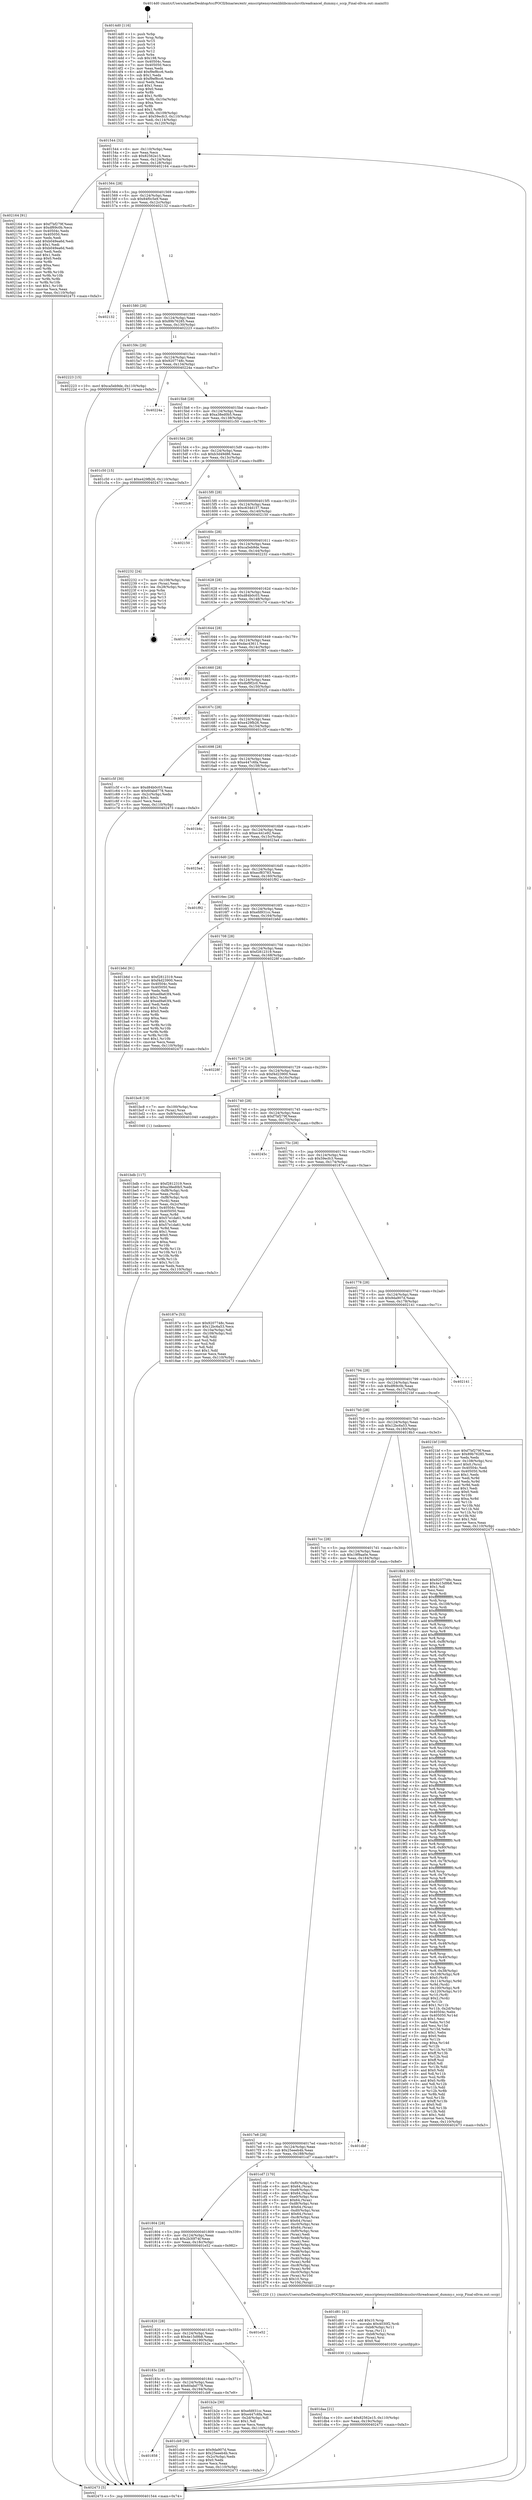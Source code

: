 digraph "0x4014d0" {
  label = "0x4014d0 (/mnt/c/Users/mathe/Desktop/tcc/POCII/binaries/extr_emscriptensystemliblibcmuslsrcthreadcancel_dummy.c_sccp_Final-ollvm.out::main(0))"
  labelloc = "t"
  node[shape=record]

  Entry [label="",width=0.3,height=0.3,shape=circle,fillcolor=black,style=filled]
  "0x401544" [label="{
     0x401544 [32]\l
     | [instrs]\l
     &nbsp;&nbsp;0x401544 \<+6\>: mov -0x110(%rbp),%eax\l
     &nbsp;&nbsp;0x40154a \<+2\>: mov %eax,%ecx\l
     &nbsp;&nbsp;0x40154c \<+6\>: sub $0x82562e15,%ecx\l
     &nbsp;&nbsp;0x401552 \<+6\>: mov %eax,-0x124(%rbp)\l
     &nbsp;&nbsp;0x401558 \<+6\>: mov %ecx,-0x128(%rbp)\l
     &nbsp;&nbsp;0x40155e \<+6\>: je 0000000000402164 \<main+0xc94\>\l
  }"]
  "0x402164" [label="{
     0x402164 [91]\l
     | [instrs]\l
     &nbsp;&nbsp;0x402164 \<+5\>: mov $0xf7bf279f,%eax\l
     &nbsp;&nbsp;0x402169 \<+5\>: mov $0xdf69c0b,%ecx\l
     &nbsp;&nbsp;0x40216e \<+7\>: mov 0x40504c,%edx\l
     &nbsp;&nbsp;0x402175 \<+7\>: mov 0x405050,%esi\l
     &nbsp;&nbsp;0x40217c \<+2\>: mov %edx,%edi\l
     &nbsp;&nbsp;0x40217e \<+6\>: add $0xb049ea6d,%edi\l
     &nbsp;&nbsp;0x402184 \<+3\>: sub $0x1,%edi\l
     &nbsp;&nbsp;0x402187 \<+6\>: sub $0xb049ea6d,%edi\l
     &nbsp;&nbsp;0x40218d \<+3\>: imul %edi,%edx\l
     &nbsp;&nbsp;0x402190 \<+3\>: and $0x1,%edx\l
     &nbsp;&nbsp;0x402193 \<+3\>: cmp $0x0,%edx\l
     &nbsp;&nbsp;0x402196 \<+4\>: sete %r8b\l
     &nbsp;&nbsp;0x40219a \<+3\>: cmp $0xa,%esi\l
     &nbsp;&nbsp;0x40219d \<+4\>: setl %r9b\l
     &nbsp;&nbsp;0x4021a1 \<+3\>: mov %r8b,%r10b\l
     &nbsp;&nbsp;0x4021a4 \<+3\>: and %r9b,%r10b\l
     &nbsp;&nbsp;0x4021a7 \<+3\>: xor %r9b,%r8b\l
     &nbsp;&nbsp;0x4021aa \<+3\>: or %r8b,%r10b\l
     &nbsp;&nbsp;0x4021ad \<+4\>: test $0x1,%r10b\l
     &nbsp;&nbsp;0x4021b1 \<+3\>: cmovne %ecx,%eax\l
     &nbsp;&nbsp;0x4021b4 \<+6\>: mov %eax,-0x110(%rbp)\l
     &nbsp;&nbsp;0x4021ba \<+5\>: jmp 0000000000402473 \<main+0xfa3\>\l
  }"]
  "0x401564" [label="{
     0x401564 [28]\l
     | [instrs]\l
     &nbsp;&nbsp;0x401564 \<+5\>: jmp 0000000000401569 \<main+0x99\>\l
     &nbsp;&nbsp;0x401569 \<+6\>: mov -0x124(%rbp),%eax\l
     &nbsp;&nbsp;0x40156f \<+5\>: sub $0x84f0c5e9,%eax\l
     &nbsp;&nbsp;0x401574 \<+6\>: mov %eax,-0x12c(%rbp)\l
     &nbsp;&nbsp;0x40157a \<+6\>: je 0000000000402132 \<main+0xc62\>\l
  }"]
  Exit [label="",width=0.3,height=0.3,shape=circle,fillcolor=black,style=filled,peripheries=2]
  "0x402132" [label="{
     0x402132\l
  }", style=dashed]
  "0x401580" [label="{
     0x401580 [28]\l
     | [instrs]\l
     &nbsp;&nbsp;0x401580 \<+5\>: jmp 0000000000401585 \<main+0xb5\>\l
     &nbsp;&nbsp;0x401585 \<+6\>: mov -0x124(%rbp),%eax\l
     &nbsp;&nbsp;0x40158b \<+5\>: sub $0x89b76285,%eax\l
     &nbsp;&nbsp;0x401590 \<+6\>: mov %eax,-0x130(%rbp)\l
     &nbsp;&nbsp;0x401596 \<+6\>: je 0000000000402223 \<main+0xd53\>\l
  }"]
  "0x401daa" [label="{
     0x401daa [21]\l
     | [instrs]\l
     &nbsp;&nbsp;0x401daa \<+10\>: movl $0x82562e15,-0x110(%rbp)\l
     &nbsp;&nbsp;0x401db4 \<+6\>: mov %eax,-0x19c(%rbp)\l
     &nbsp;&nbsp;0x401dba \<+5\>: jmp 0000000000402473 \<main+0xfa3\>\l
  }"]
  "0x402223" [label="{
     0x402223 [15]\l
     | [instrs]\l
     &nbsp;&nbsp;0x402223 \<+10\>: movl $0xca5eb9de,-0x110(%rbp)\l
     &nbsp;&nbsp;0x40222d \<+5\>: jmp 0000000000402473 \<main+0xfa3\>\l
  }"]
  "0x40159c" [label="{
     0x40159c [28]\l
     | [instrs]\l
     &nbsp;&nbsp;0x40159c \<+5\>: jmp 00000000004015a1 \<main+0xd1\>\l
     &nbsp;&nbsp;0x4015a1 \<+6\>: mov -0x124(%rbp),%eax\l
     &nbsp;&nbsp;0x4015a7 \<+5\>: sub $0x9207748c,%eax\l
     &nbsp;&nbsp;0x4015ac \<+6\>: mov %eax,-0x134(%rbp)\l
     &nbsp;&nbsp;0x4015b2 \<+6\>: je 000000000040224a \<main+0xd7a\>\l
  }"]
  "0x401d81" [label="{
     0x401d81 [41]\l
     | [instrs]\l
     &nbsp;&nbsp;0x401d81 \<+4\>: add $0x10,%rsp\l
     &nbsp;&nbsp;0x401d85 \<+10\>: movabs $0x4030f2,%rdi\l
     &nbsp;&nbsp;0x401d8f \<+7\>: mov -0xb8(%rbp),%r11\l
     &nbsp;&nbsp;0x401d96 \<+3\>: mov %rax,(%r11)\l
     &nbsp;&nbsp;0x401d99 \<+7\>: mov -0xb8(%rbp),%rax\l
     &nbsp;&nbsp;0x401da0 \<+3\>: mov (%rax),%rsi\l
     &nbsp;&nbsp;0x401da3 \<+2\>: mov $0x0,%al\l
     &nbsp;&nbsp;0x401da5 \<+5\>: call 0000000000401030 \<printf@plt\>\l
     | [calls]\l
     &nbsp;&nbsp;0x401030 \{1\} (unknown)\l
  }"]
  "0x40224a" [label="{
     0x40224a\l
  }", style=dashed]
  "0x4015b8" [label="{
     0x4015b8 [28]\l
     | [instrs]\l
     &nbsp;&nbsp;0x4015b8 \<+5\>: jmp 00000000004015bd \<main+0xed\>\l
     &nbsp;&nbsp;0x4015bd \<+6\>: mov -0x124(%rbp),%eax\l
     &nbsp;&nbsp;0x4015c3 \<+5\>: sub $0xa38ed0b5,%eax\l
     &nbsp;&nbsp;0x4015c8 \<+6\>: mov %eax,-0x138(%rbp)\l
     &nbsp;&nbsp;0x4015ce \<+6\>: je 0000000000401c50 \<main+0x780\>\l
  }"]
  "0x401858" [label="{
     0x401858\l
  }", style=dashed]
  "0x401c50" [label="{
     0x401c50 [15]\l
     | [instrs]\l
     &nbsp;&nbsp;0x401c50 \<+10\>: movl $0xe429fb26,-0x110(%rbp)\l
     &nbsp;&nbsp;0x401c5a \<+5\>: jmp 0000000000402473 \<main+0xfa3\>\l
  }"]
  "0x4015d4" [label="{
     0x4015d4 [28]\l
     | [instrs]\l
     &nbsp;&nbsp;0x4015d4 \<+5\>: jmp 00000000004015d9 \<main+0x109\>\l
     &nbsp;&nbsp;0x4015d9 \<+6\>: mov -0x124(%rbp),%eax\l
     &nbsp;&nbsp;0x4015df \<+5\>: sub $0xb3d49d86,%eax\l
     &nbsp;&nbsp;0x4015e4 \<+6\>: mov %eax,-0x13c(%rbp)\l
     &nbsp;&nbsp;0x4015ea \<+6\>: je 00000000004022c8 \<main+0xdf8\>\l
  }"]
  "0x401cb9" [label="{
     0x401cb9 [30]\l
     | [instrs]\l
     &nbsp;&nbsp;0x401cb9 \<+5\>: mov $0x9da907d,%eax\l
     &nbsp;&nbsp;0x401cbe \<+5\>: mov $0x25eeeb4b,%ecx\l
     &nbsp;&nbsp;0x401cc3 \<+3\>: mov -0x2c(%rbp),%edx\l
     &nbsp;&nbsp;0x401cc6 \<+3\>: cmp $0x0,%edx\l
     &nbsp;&nbsp;0x401cc9 \<+3\>: cmove %ecx,%eax\l
     &nbsp;&nbsp;0x401ccc \<+6\>: mov %eax,-0x110(%rbp)\l
     &nbsp;&nbsp;0x401cd2 \<+5\>: jmp 0000000000402473 \<main+0xfa3\>\l
  }"]
  "0x4022c8" [label="{
     0x4022c8\l
  }", style=dashed]
  "0x4015f0" [label="{
     0x4015f0 [28]\l
     | [instrs]\l
     &nbsp;&nbsp;0x4015f0 \<+5\>: jmp 00000000004015f5 \<main+0x125\>\l
     &nbsp;&nbsp;0x4015f5 \<+6\>: mov -0x124(%rbp),%eax\l
     &nbsp;&nbsp;0x4015fb \<+5\>: sub $0xc634d157,%eax\l
     &nbsp;&nbsp;0x401600 \<+6\>: mov %eax,-0x140(%rbp)\l
     &nbsp;&nbsp;0x401606 \<+6\>: je 0000000000402150 \<main+0xc80\>\l
  }"]
  "0x401bdb" [label="{
     0x401bdb [117]\l
     | [instrs]\l
     &nbsp;&nbsp;0x401bdb \<+5\>: mov $0xf2812319,%ecx\l
     &nbsp;&nbsp;0x401be0 \<+5\>: mov $0xa38ed0b5,%edx\l
     &nbsp;&nbsp;0x401be5 \<+7\>: mov -0xf8(%rbp),%rdi\l
     &nbsp;&nbsp;0x401bec \<+2\>: mov %eax,(%rdi)\l
     &nbsp;&nbsp;0x401bee \<+7\>: mov -0xf8(%rbp),%rdi\l
     &nbsp;&nbsp;0x401bf5 \<+2\>: mov (%rdi),%eax\l
     &nbsp;&nbsp;0x401bf7 \<+3\>: mov %eax,-0x2c(%rbp)\l
     &nbsp;&nbsp;0x401bfa \<+7\>: mov 0x40504c,%eax\l
     &nbsp;&nbsp;0x401c01 \<+7\>: mov 0x405050,%esi\l
     &nbsp;&nbsp;0x401c08 \<+3\>: mov %eax,%r8d\l
     &nbsp;&nbsp;0x401c0b \<+7\>: add $0x57e1da61,%r8d\l
     &nbsp;&nbsp;0x401c12 \<+4\>: sub $0x1,%r8d\l
     &nbsp;&nbsp;0x401c16 \<+7\>: sub $0x57e1da61,%r8d\l
     &nbsp;&nbsp;0x401c1d \<+4\>: imul %r8d,%eax\l
     &nbsp;&nbsp;0x401c21 \<+3\>: and $0x1,%eax\l
     &nbsp;&nbsp;0x401c24 \<+3\>: cmp $0x0,%eax\l
     &nbsp;&nbsp;0x401c27 \<+4\>: sete %r9b\l
     &nbsp;&nbsp;0x401c2b \<+3\>: cmp $0xa,%esi\l
     &nbsp;&nbsp;0x401c2e \<+4\>: setl %r10b\l
     &nbsp;&nbsp;0x401c32 \<+3\>: mov %r9b,%r11b\l
     &nbsp;&nbsp;0x401c35 \<+3\>: and %r10b,%r11b\l
     &nbsp;&nbsp;0x401c38 \<+3\>: xor %r10b,%r9b\l
     &nbsp;&nbsp;0x401c3b \<+3\>: or %r9b,%r11b\l
     &nbsp;&nbsp;0x401c3e \<+4\>: test $0x1,%r11b\l
     &nbsp;&nbsp;0x401c42 \<+3\>: cmovne %edx,%ecx\l
     &nbsp;&nbsp;0x401c45 \<+6\>: mov %ecx,-0x110(%rbp)\l
     &nbsp;&nbsp;0x401c4b \<+5\>: jmp 0000000000402473 \<main+0xfa3\>\l
  }"]
  "0x402150" [label="{
     0x402150\l
  }", style=dashed]
  "0x40160c" [label="{
     0x40160c [28]\l
     | [instrs]\l
     &nbsp;&nbsp;0x40160c \<+5\>: jmp 0000000000401611 \<main+0x141\>\l
     &nbsp;&nbsp;0x401611 \<+6\>: mov -0x124(%rbp),%eax\l
     &nbsp;&nbsp;0x401617 \<+5\>: sub $0xca5eb9de,%eax\l
     &nbsp;&nbsp;0x40161c \<+6\>: mov %eax,-0x144(%rbp)\l
     &nbsp;&nbsp;0x401622 \<+6\>: je 0000000000402232 \<main+0xd62\>\l
  }"]
  "0x40183c" [label="{
     0x40183c [28]\l
     | [instrs]\l
     &nbsp;&nbsp;0x40183c \<+5\>: jmp 0000000000401841 \<main+0x371\>\l
     &nbsp;&nbsp;0x401841 \<+6\>: mov -0x124(%rbp),%eax\l
     &nbsp;&nbsp;0x401847 \<+5\>: sub $0x60abd778,%eax\l
     &nbsp;&nbsp;0x40184c \<+6\>: mov %eax,-0x194(%rbp)\l
     &nbsp;&nbsp;0x401852 \<+6\>: je 0000000000401cb9 \<main+0x7e9\>\l
  }"]
  "0x402232" [label="{
     0x402232 [24]\l
     | [instrs]\l
     &nbsp;&nbsp;0x402232 \<+7\>: mov -0x108(%rbp),%rax\l
     &nbsp;&nbsp;0x402239 \<+2\>: mov (%rax),%eax\l
     &nbsp;&nbsp;0x40223b \<+4\>: lea -0x28(%rbp),%rsp\l
     &nbsp;&nbsp;0x40223f \<+1\>: pop %rbx\l
     &nbsp;&nbsp;0x402240 \<+2\>: pop %r12\l
     &nbsp;&nbsp;0x402242 \<+2\>: pop %r13\l
     &nbsp;&nbsp;0x402244 \<+2\>: pop %r14\l
     &nbsp;&nbsp;0x402246 \<+2\>: pop %r15\l
     &nbsp;&nbsp;0x402248 \<+1\>: pop %rbp\l
     &nbsp;&nbsp;0x402249 \<+1\>: ret\l
  }"]
  "0x401628" [label="{
     0x401628 [28]\l
     | [instrs]\l
     &nbsp;&nbsp;0x401628 \<+5\>: jmp 000000000040162d \<main+0x15d\>\l
     &nbsp;&nbsp;0x40162d \<+6\>: mov -0x124(%rbp),%eax\l
     &nbsp;&nbsp;0x401633 \<+5\>: sub $0xd84b0c03,%eax\l
     &nbsp;&nbsp;0x401638 \<+6\>: mov %eax,-0x148(%rbp)\l
     &nbsp;&nbsp;0x40163e \<+6\>: je 0000000000401c7d \<main+0x7ad\>\l
  }"]
  "0x401b2e" [label="{
     0x401b2e [30]\l
     | [instrs]\l
     &nbsp;&nbsp;0x401b2e \<+5\>: mov $0xefd931cc,%eax\l
     &nbsp;&nbsp;0x401b33 \<+5\>: mov $0xe447c6fa,%ecx\l
     &nbsp;&nbsp;0x401b38 \<+3\>: mov -0x2d(%rbp),%dl\l
     &nbsp;&nbsp;0x401b3b \<+3\>: test $0x1,%dl\l
     &nbsp;&nbsp;0x401b3e \<+3\>: cmovne %ecx,%eax\l
     &nbsp;&nbsp;0x401b41 \<+6\>: mov %eax,-0x110(%rbp)\l
     &nbsp;&nbsp;0x401b47 \<+5\>: jmp 0000000000402473 \<main+0xfa3\>\l
  }"]
  "0x401c7d" [label="{
     0x401c7d\l
  }", style=dashed]
  "0x401644" [label="{
     0x401644 [28]\l
     | [instrs]\l
     &nbsp;&nbsp;0x401644 \<+5\>: jmp 0000000000401649 \<main+0x179\>\l
     &nbsp;&nbsp;0x401649 \<+6\>: mov -0x124(%rbp),%eax\l
     &nbsp;&nbsp;0x40164f \<+5\>: sub $0xdac43611,%eax\l
     &nbsp;&nbsp;0x401654 \<+6\>: mov %eax,-0x14c(%rbp)\l
     &nbsp;&nbsp;0x40165a \<+6\>: je 0000000000401f83 \<main+0xab3\>\l
  }"]
  "0x401820" [label="{
     0x401820 [28]\l
     | [instrs]\l
     &nbsp;&nbsp;0x401820 \<+5\>: jmp 0000000000401825 \<main+0x355\>\l
     &nbsp;&nbsp;0x401825 \<+6\>: mov -0x124(%rbp),%eax\l
     &nbsp;&nbsp;0x40182b \<+5\>: sub $0x4e15d9b8,%eax\l
     &nbsp;&nbsp;0x401830 \<+6\>: mov %eax,-0x190(%rbp)\l
     &nbsp;&nbsp;0x401836 \<+6\>: je 0000000000401b2e \<main+0x65e\>\l
  }"]
  "0x401f83" [label="{
     0x401f83\l
  }", style=dashed]
  "0x401660" [label="{
     0x401660 [28]\l
     | [instrs]\l
     &nbsp;&nbsp;0x401660 \<+5\>: jmp 0000000000401665 \<main+0x195\>\l
     &nbsp;&nbsp;0x401665 \<+6\>: mov -0x124(%rbp),%eax\l
     &nbsp;&nbsp;0x40166b \<+5\>: sub $0xdbf9f2c0,%eax\l
     &nbsp;&nbsp;0x401670 \<+6\>: mov %eax,-0x150(%rbp)\l
     &nbsp;&nbsp;0x401676 \<+6\>: je 0000000000402025 \<main+0xb55\>\l
  }"]
  "0x401e52" [label="{
     0x401e52\l
  }", style=dashed]
  "0x402025" [label="{
     0x402025\l
  }", style=dashed]
  "0x40167c" [label="{
     0x40167c [28]\l
     | [instrs]\l
     &nbsp;&nbsp;0x40167c \<+5\>: jmp 0000000000401681 \<main+0x1b1\>\l
     &nbsp;&nbsp;0x401681 \<+6\>: mov -0x124(%rbp),%eax\l
     &nbsp;&nbsp;0x401687 \<+5\>: sub $0xe429fb26,%eax\l
     &nbsp;&nbsp;0x40168c \<+6\>: mov %eax,-0x154(%rbp)\l
     &nbsp;&nbsp;0x401692 \<+6\>: je 0000000000401c5f \<main+0x78f\>\l
  }"]
  "0x401804" [label="{
     0x401804 [28]\l
     | [instrs]\l
     &nbsp;&nbsp;0x401804 \<+5\>: jmp 0000000000401809 \<main+0x339\>\l
     &nbsp;&nbsp;0x401809 \<+6\>: mov -0x124(%rbp),%eax\l
     &nbsp;&nbsp;0x40180f \<+5\>: sub $0x2b30f74f,%eax\l
     &nbsp;&nbsp;0x401814 \<+6\>: mov %eax,-0x18c(%rbp)\l
     &nbsp;&nbsp;0x40181a \<+6\>: je 0000000000401e52 \<main+0x982\>\l
  }"]
  "0x401c5f" [label="{
     0x401c5f [30]\l
     | [instrs]\l
     &nbsp;&nbsp;0x401c5f \<+5\>: mov $0xd84b0c03,%eax\l
     &nbsp;&nbsp;0x401c64 \<+5\>: mov $0x60abd778,%ecx\l
     &nbsp;&nbsp;0x401c69 \<+3\>: mov -0x2c(%rbp),%edx\l
     &nbsp;&nbsp;0x401c6c \<+3\>: cmp $0x1,%edx\l
     &nbsp;&nbsp;0x401c6f \<+3\>: cmovl %ecx,%eax\l
     &nbsp;&nbsp;0x401c72 \<+6\>: mov %eax,-0x110(%rbp)\l
     &nbsp;&nbsp;0x401c78 \<+5\>: jmp 0000000000402473 \<main+0xfa3\>\l
  }"]
  "0x401698" [label="{
     0x401698 [28]\l
     | [instrs]\l
     &nbsp;&nbsp;0x401698 \<+5\>: jmp 000000000040169d \<main+0x1cd\>\l
     &nbsp;&nbsp;0x40169d \<+6\>: mov -0x124(%rbp),%eax\l
     &nbsp;&nbsp;0x4016a3 \<+5\>: sub $0xe447c6fa,%eax\l
     &nbsp;&nbsp;0x4016a8 \<+6\>: mov %eax,-0x158(%rbp)\l
     &nbsp;&nbsp;0x4016ae \<+6\>: je 0000000000401b4c \<main+0x67c\>\l
  }"]
  "0x401cd7" [label="{
     0x401cd7 [170]\l
     | [instrs]\l
     &nbsp;&nbsp;0x401cd7 \<+7\>: mov -0xf0(%rbp),%rax\l
     &nbsp;&nbsp;0x401cde \<+6\>: movl $0x64,(%rax)\l
     &nbsp;&nbsp;0x401ce4 \<+7\>: mov -0xe8(%rbp),%rax\l
     &nbsp;&nbsp;0x401ceb \<+6\>: movl $0x64,(%rax)\l
     &nbsp;&nbsp;0x401cf1 \<+7\>: mov -0xe0(%rbp),%rax\l
     &nbsp;&nbsp;0x401cf8 \<+6\>: movl $0x64,(%rax)\l
     &nbsp;&nbsp;0x401cfe \<+7\>: mov -0xd8(%rbp),%rax\l
     &nbsp;&nbsp;0x401d05 \<+6\>: movl $0x64,(%rax)\l
     &nbsp;&nbsp;0x401d0b \<+7\>: mov -0xd0(%rbp),%rax\l
     &nbsp;&nbsp;0x401d12 \<+6\>: movl $0x64,(%rax)\l
     &nbsp;&nbsp;0x401d18 \<+7\>: mov -0xc8(%rbp),%rax\l
     &nbsp;&nbsp;0x401d1f \<+6\>: movl $0x64,(%rax)\l
     &nbsp;&nbsp;0x401d25 \<+7\>: mov -0xc0(%rbp),%rax\l
     &nbsp;&nbsp;0x401d2c \<+6\>: movl $0x64,(%rax)\l
     &nbsp;&nbsp;0x401d32 \<+7\>: mov -0xf0(%rbp),%rax\l
     &nbsp;&nbsp;0x401d39 \<+2\>: mov (%rax),%edi\l
     &nbsp;&nbsp;0x401d3b \<+7\>: mov -0xe8(%rbp),%rax\l
     &nbsp;&nbsp;0x401d42 \<+2\>: mov (%rax),%esi\l
     &nbsp;&nbsp;0x401d44 \<+7\>: mov -0xe0(%rbp),%rax\l
     &nbsp;&nbsp;0x401d4b \<+2\>: mov (%rax),%edx\l
     &nbsp;&nbsp;0x401d4d \<+7\>: mov -0xd8(%rbp),%rax\l
     &nbsp;&nbsp;0x401d54 \<+2\>: mov (%rax),%ecx\l
     &nbsp;&nbsp;0x401d56 \<+7\>: mov -0xd0(%rbp),%rax\l
     &nbsp;&nbsp;0x401d5d \<+3\>: mov (%rax),%r8d\l
     &nbsp;&nbsp;0x401d60 \<+7\>: mov -0xc8(%rbp),%rax\l
     &nbsp;&nbsp;0x401d67 \<+3\>: mov (%rax),%r9d\l
     &nbsp;&nbsp;0x401d6a \<+7\>: mov -0xc0(%rbp),%rax\l
     &nbsp;&nbsp;0x401d71 \<+3\>: mov (%rax),%r10d\l
     &nbsp;&nbsp;0x401d74 \<+4\>: sub $0x10,%rsp\l
     &nbsp;&nbsp;0x401d78 \<+4\>: mov %r10d,(%rsp)\l
     &nbsp;&nbsp;0x401d7c \<+5\>: call 0000000000401220 \<sccp\>\l
     | [calls]\l
     &nbsp;&nbsp;0x401220 \{1\} (/mnt/c/Users/mathe/Desktop/tcc/POCII/binaries/extr_emscriptensystemliblibcmuslsrcthreadcancel_dummy.c_sccp_Final-ollvm.out::sccp)\l
  }"]
  "0x401b4c" [label="{
     0x401b4c\l
  }", style=dashed]
  "0x4016b4" [label="{
     0x4016b4 [28]\l
     | [instrs]\l
     &nbsp;&nbsp;0x4016b4 \<+5\>: jmp 00000000004016b9 \<main+0x1e9\>\l
     &nbsp;&nbsp;0x4016b9 \<+6\>: mov -0x124(%rbp),%eax\l
     &nbsp;&nbsp;0x4016bf \<+5\>: sub $0xec441e92,%eax\l
     &nbsp;&nbsp;0x4016c4 \<+6\>: mov %eax,-0x15c(%rbp)\l
     &nbsp;&nbsp;0x4016ca \<+6\>: je 00000000004023a4 \<main+0xed4\>\l
  }"]
  "0x4017e8" [label="{
     0x4017e8 [28]\l
     | [instrs]\l
     &nbsp;&nbsp;0x4017e8 \<+5\>: jmp 00000000004017ed \<main+0x31d\>\l
     &nbsp;&nbsp;0x4017ed \<+6\>: mov -0x124(%rbp),%eax\l
     &nbsp;&nbsp;0x4017f3 \<+5\>: sub $0x25eeeb4b,%eax\l
     &nbsp;&nbsp;0x4017f8 \<+6\>: mov %eax,-0x188(%rbp)\l
     &nbsp;&nbsp;0x4017fe \<+6\>: je 0000000000401cd7 \<main+0x807\>\l
  }"]
  "0x4023a4" [label="{
     0x4023a4\l
  }", style=dashed]
  "0x4016d0" [label="{
     0x4016d0 [28]\l
     | [instrs]\l
     &nbsp;&nbsp;0x4016d0 \<+5\>: jmp 00000000004016d5 \<main+0x205\>\l
     &nbsp;&nbsp;0x4016d5 \<+6\>: mov -0x124(%rbp),%eax\l
     &nbsp;&nbsp;0x4016db \<+5\>: sub $0xecf83783,%eax\l
     &nbsp;&nbsp;0x4016e0 \<+6\>: mov %eax,-0x160(%rbp)\l
     &nbsp;&nbsp;0x4016e6 \<+6\>: je 0000000000401f92 \<main+0xac2\>\l
  }"]
  "0x401dbf" [label="{
     0x401dbf\l
  }", style=dashed]
  "0x401f92" [label="{
     0x401f92\l
  }", style=dashed]
  "0x4016ec" [label="{
     0x4016ec [28]\l
     | [instrs]\l
     &nbsp;&nbsp;0x4016ec \<+5\>: jmp 00000000004016f1 \<main+0x221\>\l
     &nbsp;&nbsp;0x4016f1 \<+6\>: mov -0x124(%rbp),%eax\l
     &nbsp;&nbsp;0x4016f7 \<+5\>: sub $0xefd931cc,%eax\l
     &nbsp;&nbsp;0x4016fc \<+6\>: mov %eax,-0x164(%rbp)\l
     &nbsp;&nbsp;0x401702 \<+6\>: je 0000000000401b6d \<main+0x69d\>\l
  }"]
  "0x4017cc" [label="{
     0x4017cc [28]\l
     | [instrs]\l
     &nbsp;&nbsp;0x4017cc \<+5\>: jmp 00000000004017d1 \<main+0x301\>\l
     &nbsp;&nbsp;0x4017d1 \<+6\>: mov -0x124(%rbp),%eax\l
     &nbsp;&nbsp;0x4017d7 \<+5\>: sub $0x19f9aa0e,%eax\l
     &nbsp;&nbsp;0x4017dc \<+6\>: mov %eax,-0x184(%rbp)\l
     &nbsp;&nbsp;0x4017e2 \<+6\>: je 0000000000401dbf \<main+0x8ef\>\l
  }"]
  "0x401b6d" [label="{
     0x401b6d [91]\l
     | [instrs]\l
     &nbsp;&nbsp;0x401b6d \<+5\>: mov $0xf2812319,%eax\l
     &nbsp;&nbsp;0x401b72 \<+5\>: mov $0xf4d23900,%ecx\l
     &nbsp;&nbsp;0x401b77 \<+7\>: mov 0x40504c,%edx\l
     &nbsp;&nbsp;0x401b7e \<+7\>: mov 0x405050,%esi\l
     &nbsp;&nbsp;0x401b85 \<+2\>: mov %edx,%edi\l
     &nbsp;&nbsp;0x401b87 \<+6\>: sub $0xed9a63f4,%edi\l
     &nbsp;&nbsp;0x401b8d \<+3\>: sub $0x1,%edi\l
     &nbsp;&nbsp;0x401b90 \<+6\>: add $0xed9a63f4,%edi\l
     &nbsp;&nbsp;0x401b96 \<+3\>: imul %edi,%edx\l
     &nbsp;&nbsp;0x401b99 \<+3\>: and $0x1,%edx\l
     &nbsp;&nbsp;0x401b9c \<+3\>: cmp $0x0,%edx\l
     &nbsp;&nbsp;0x401b9f \<+4\>: sete %r8b\l
     &nbsp;&nbsp;0x401ba3 \<+3\>: cmp $0xa,%esi\l
     &nbsp;&nbsp;0x401ba6 \<+4\>: setl %r9b\l
     &nbsp;&nbsp;0x401baa \<+3\>: mov %r8b,%r10b\l
     &nbsp;&nbsp;0x401bad \<+3\>: and %r9b,%r10b\l
     &nbsp;&nbsp;0x401bb0 \<+3\>: xor %r9b,%r8b\l
     &nbsp;&nbsp;0x401bb3 \<+3\>: or %r8b,%r10b\l
     &nbsp;&nbsp;0x401bb6 \<+4\>: test $0x1,%r10b\l
     &nbsp;&nbsp;0x401bba \<+3\>: cmovne %ecx,%eax\l
     &nbsp;&nbsp;0x401bbd \<+6\>: mov %eax,-0x110(%rbp)\l
     &nbsp;&nbsp;0x401bc3 \<+5\>: jmp 0000000000402473 \<main+0xfa3\>\l
  }"]
  "0x401708" [label="{
     0x401708 [28]\l
     | [instrs]\l
     &nbsp;&nbsp;0x401708 \<+5\>: jmp 000000000040170d \<main+0x23d\>\l
     &nbsp;&nbsp;0x40170d \<+6\>: mov -0x124(%rbp),%eax\l
     &nbsp;&nbsp;0x401713 \<+5\>: sub $0xf2812319,%eax\l
     &nbsp;&nbsp;0x401718 \<+6\>: mov %eax,-0x168(%rbp)\l
     &nbsp;&nbsp;0x40171e \<+6\>: je 000000000040228f \<main+0xdbf\>\l
  }"]
  "0x4018b3" [label="{
     0x4018b3 [635]\l
     | [instrs]\l
     &nbsp;&nbsp;0x4018b3 \<+5\>: mov $0x9207748c,%eax\l
     &nbsp;&nbsp;0x4018b8 \<+5\>: mov $0x4e15d9b8,%ecx\l
     &nbsp;&nbsp;0x4018bd \<+2\>: mov $0x1,%dl\l
     &nbsp;&nbsp;0x4018bf \<+2\>: xor %esi,%esi\l
     &nbsp;&nbsp;0x4018c1 \<+3\>: mov %rsp,%rdi\l
     &nbsp;&nbsp;0x4018c4 \<+4\>: add $0xfffffffffffffff0,%rdi\l
     &nbsp;&nbsp;0x4018c8 \<+3\>: mov %rdi,%rsp\l
     &nbsp;&nbsp;0x4018cb \<+7\>: mov %rdi,-0x108(%rbp)\l
     &nbsp;&nbsp;0x4018d2 \<+3\>: mov %rsp,%rdi\l
     &nbsp;&nbsp;0x4018d5 \<+4\>: add $0xfffffffffffffff0,%rdi\l
     &nbsp;&nbsp;0x4018d9 \<+3\>: mov %rdi,%rsp\l
     &nbsp;&nbsp;0x4018dc \<+3\>: mov %rsp,%r8\l
     &nbsp;&nbsp;0x4018df \<+4\>: add $0xfffffffffffffff0,%r8\l
     &nbsp;&nbsp;0x4018e3 \<+3\>: mov %r8,%rsp\l
     &nbsp;&nbsp;0x4018e6 \<+7\>: mov %r8,-0x100(%rbp)\l
     &nbsp;&nbsp;0x4018ed \<+3\>: mov %rsp,%r8\l
     &nbsp;&nbsp;0x4018f0 \<+4\>: add $0xfffffffffffffff0,%r8\l
     &nbsp;&nbsp;0x4018f4 \<+3\>: mov %r8,%rsp\l
     &nbsp;&nbsp;0x4018f7 \<+7\>: mov %r8,-0xf8(%rbp)\l
     &nbsp;&nbsp;0x4018fe \<+3\>: mov %rsp,%r8\l
     &nbsp;&nbsp;0x401901 \<+4\>: add $0xfffffffffffffff0,%r8\l
     &nbsp;&nbsp;0x401905 \<+3\>: mov %r8,%rsp\l
     &nbsp;&nbsp;0x401908 \<+7\>: mov %r8,-0xf0(%rbp)\l
     &nbsp;&nbsp;0x40190f \<+3\>: mov %rsp,%r8\l
     &nbsp;&nbsp;0x401912 \<+4\>: add $0xfffffffffffffff0,%r8\l
     &nbsp;&nbsp;0x401916 \<+3\>: mov %r8,%rsp\l
     &nbsp;&nbsp;0x401919 \<+7\>: mov %r8,-0xe8(%rbp)\l
     &nbsp;&nbsp;0x401920 \<+3\>: mov %rsp,%r8\l
     &nbsp;&nbsp;0x401923 \<+4\>: add $0xfffffffffffffff0,%r8\l
     &nbsp;&nbsp;0x401927 \<+3\>: mov %r8,%rsp\l
     &nbsp;&nbsp;0x40192a \<+7\>: mov %r8,-0xe0(%rbp)\l
     &nbsp;&nbsp;0x401931 \<+3\>: mov %rsp,%r8\l
     &nbsp;&nbsp;0x401934 \<+4\>: add $0xfffffffffffffff0,%r8\l
     &nbsp;&nbsp;0x401938 \<+3\>: mov %r8,%rsp\l
     &nbsp;&nbsp;0x40193b \<+7\>: mov %r8,-0xd8(%rbp)\l
     &nbsp;&nbsp;0x401942 \<+3\>: mov %rsp,%r8\l
     &nbsp;&nbsp;0x401945 \<+4\>: add $0xfffffffffffffff0,%r8\l
     &nbsp;&nbsp;0x401949 \<+3\>: mov %r8,%rsp\l
     &nbsp;&nbsp;0x40194c \<+7\>: mov %r8,-0xd0(%rbp)\l
     &nbsp;&nbsp;0x401953 \<+3\>: mov %rsp,%r8\l
     &nbsp;&nbsp;0x401956 \<+4\>: add $0xfffffffffffffff0,%r8\l
     &nbsp;&nbsp;0x40195a \<+3\>: mov %r8,%rsp\l
     &nbsp;&nbsp;0x40195d \<+7\>: mov %r8,-0xc8(%rbp)\l
     &nbsp;&nbsp;0x401964 \<+3\>: mov %rsp,%r8\l
     &nbsp;&nbsp;0x401967 \<+4\>: add $0xfffffffffffffff0,%r8\l
     &nbsp;&nbsp;0x40196b \<+3\>: mov %r8,%rsp\l
     &nbsp;&nbsp;0x40196e \<+7\>: mov %r8,-0xc0(%rbp)\l
     &nbsp;&nbsp;0x401975 \<+3\>: mov %rsp,%r8\l
     &nbsp;&nbsp;0x401978 \<+4\>: add $0xfffffffffffffff0,%r8\l
     &nbsp;&nbsp;0x40197c \<+3\>: mov %r8,%rsp\l
     &nbsp;&nbsp;0x40197f \<+7\>: mov %r8,-0xb8(%rbp)\l
     &nbsp;&nbsp;0x401986 \<+3\>: mov %rsp,%r8\l
     &nbsp;&nbsp;0x401989 \<+4\>: add $0xfffffffffffffff0,%r8\l
     &nbsp;&nbsp;0x40198d \<+3\>: mov %r8,%rsp\l
     &nbsp;&nbsp;0x401990 \<+7\>: mov %r8,-0xb0(%rbp)\l
     &nbsp;&nbsp;0x401997 \<+3\>: mov %rsp,%r8\l
     &nbsp;&nbsp;0x40199a \<+4\>: add $0xfffffffffffffff0,%r8\l
     &nbsp;&nbsp;0x40199e \<+3\>: mov %r8,%rsp\l
     &nbsp;&nbsp;0x4019a1 \<+7\>: mov %r8,-0xa8(%rbp)\l
     &nbsp;&nbsp;0x4019a8 \<+3\>: mov %rsp,%r8\l
     &nbsp;&nbsp;0x4019ab \<+4\>: add $0xfffffffffffffff0,%r8\l
     &nbsp;&nbsp;0x4019af \<+3\>: mov %r8,%rsp\l
     &nbsp;&nbsp;0x4019b2 \<+7\>: mov %r8,-0xa0(%rbp)\l
     &nbsp;&nbsp;0x4019b9 \<+3\>: mov %rsp,%r8\l
     &nbsp;&nbsp;0x4019bc \<+4\>: add $0xfffffffffffffff0,%r8\l
     &nbsp;&nbsp;0x4019c0 \<+3\>: mov %r8,%rsp\l
     &nbsp;&nbsp;0x4019c3 \<+7\>: mov %r8,-0x98(%rbp)\l
     &nbsp;&nbsp;0x4019ca \<+3\>: mov %rsp,%r8\l
     &nbsp;&nbsp;0x4019cd \<+4\>: add $0xfffffffffffffff0,%r8\l
     &nbsp;&nbsp;0x4019d1 \<+3\>: mov %r8,%rsp\l
     &nbsp;&nbsp;0x4019d4 \<+7\>: mov %r8,-0x90(%rbp)\l
     &nbsp;&nbsp;0x4019db \<+3\>: mov %rsp,%r8\l
     &nbsp;&nbsp;0x4019de \<+4\>: add $0xfffffffffffffff0,%r8\l
     &nbsp;&nbsp;0x4019e2 \<+3\>: mov %r8,%rsp\l
     &nbsp;&nbsp;0x4019e5 \<+7\>: mov %r8,-0x88(%rbp)\l
     &nbsp;&nbsp;0x4019ec \<+3\>: mov %rsp,%r8\l
     &nbsp;&nbsp;0x4019ef \<+4\>: add $0xfffffffffffffff0,%r8\l
     &nbsp;&nbsp;0x4019f3 \<+3\>: mov %r8,%rsp\l
     &nbsp;&nbsp;0x4019f6 \<+4\>: mov %r8,-0x80(%rbp)\l
     &nbsp;&nbsp;0x4019fa \<+3\>: mov %rsp,%r8\l
     &nbsp;&nbsp;0x4019fd \<+4\>: add $0xfffffffffffffff0,%r8\l
     &nbsp;&nbsp;0x401a01 \<+3\>: mov %r8,%rsp\l
     &nbsp;&nbsp;0x401a04 \<+4\>: mov %r8,-0x78(%rbp)\l
     &nbsp;&nbsp;0x401a08 \<+3\>: mov %rsp,%r8\l
     &nbsp;&nbsp;0x401a0b \<+4\>: add $0xfffffffffffffff0,%r8\l
     &nbsp;&nbsp;0x401a0f \<+3\>: mov %r8,%rsp\l
     &nbsp;&nbsp;0x401a12 \<+4\>: mov %r8,-0x70(%rbp)\l
     &nbsp;&nbsp;0x401a16 \<+3\>: mov %rsp,%r8\l
     &nbsp;&nbsp;0x401a19 \<+4\>: add $0xfffffffffffffff0,%r8\l
     &nbsp;&nbsp;0x401a1d \<+3\>: mov %r8,%rsp\l
     &nbsp;&nbsp;0x401a20 \<+4\>: mov %r8,-0x68(%rbp)\l
     &nbsp;&nbsp;0x401a24 \<+3\>: mov %rsp,%r8\l
     &nbsp;&nbsp;0x401a27 \<+4\>: add $0xfffffffffffffff0,%r8\l
     &nbsp;&nbsp;0x401a2b \<+3\>: mov %r8,%rsp\l
     &nbsp;&nbsp;0x401a2e \<+4\>: mov %r8,-0x60(%rbp)\l
     &nbsp;&nbsp;0x401a32 \<+3\>: mov %rsp,%r8\l
     &nbsp;&nbsp;0x401a35 \<+4\>: add $0xfffffffffffffff0,%r8\l
     &nbsp;&nbsp;0x401a39 \<+3\>: mov %r8,%rsp\l
     &nbsp;&nbsp;0x401a3c \<+4\>: mov %r8,-0x58(%rbp)\l
     &nbsp;&nbsp;0x401a40 \<+3\>: mov %rsp,%r8\l
     &nbsp;&nbsp;0x401a43 \<+4\>: add $0xfffffffffffffff0,%r8\l
     &nbsp;&nbsp;0x401a47 \<+3\>: mov %r8,%rsp\l
     &nbsp;&nbsp;0x401a4a \<+4\>: mov %r8,-0x50(%rbp)\l
     &nbsp;&nbsp;0x401a4e \<+3\>: mov %rsp,%r8\l
     &nbsp;&nbsp;0x401a51 \<+4\>: add $0xfffffffffffffff0,%r8\l
     &nbsp;&nbsp;0x401a55 \<+3\>: mov %r8,%rsp\l
     &nbsp;&nbsp;0x401a58 \<+4\>: mov %r8,-0x48(%rbp)\l
     &nbsp;&nbsp;0x401a5c \<+3\>: mov %rsp,%r8\l
     &nbsp;&nbsp;0x401a5f \<+4\>: add $0xfffffffffffffff0,%r8\l
     &nbsp;&nbsp;0x401a63 \<+3\>: mov %r8,%rsp\l
     &nbsp;&nbsp;0x401a66 \<+4\>: mov %r8,-0x40(%rbp)\l
     &nbsp;&nbsp;0x401a6a \<+3\>: mov %rsp,%r8\l
     &nbsp;&nbsp;0x401a6d \<+4\>: add $0xfffffffffffffff0,%r8\l
     &nbsp;&nbsp;0x401a71 \<+3\>: mov %r8,%rsp\l
     &nbsp;&nbsp;0x401a74 \<+4\>: mov %r8,-0x38(%rbp)\l
     &nbsp;&nbsp;0x401a78 \<+7\>: mov -0x108(%rbp),%r8\l
     &nbsp;&nbsp;0x401a7f \<+7\>: movl $0x0,(%r8)\l
     &nbsp;&nbsp;0x401a86 \<+7\>: mov -0x114(%rbp),%r9d\l
     &nbsp;&nbsp;0x401a8d \<+3\>: mov %r9d,(%rdi)\l
     &nbsp;&nbsp;0x401a90 \<+7\>: mov -0x100(%rbp),%r8\l
     &nbsp;&nbsp;0x401a97 \<+7\>: mov -0x120(%rbp),%r10\l
     &nbsp;&nbsp;0x401a9e \<+3\>: mov %r10,(%r8)\l
     &nbsp;&nbsp;0x401aa1 \<+3\>: cmpl $0x2,(%rdi)\l
     &nbsp;&nbsp;0x401aa4 \<+4\>: setne %r11b\l
     &nbsp;&nbsp;0x401aa8 \<+4\>: and $0x1,%r11b\l
     &nbsp;&nbsp;0x401aac \<+4\>: mov %r11b,-0x2d(%rbp)\l
     &nbsp;&nbsp;0x401ab0 \<+7\>: mov 0x40504c,%ebx\l
     &nbsp;&nbsp;0x401ab7 \<+8\>: mov 0x405050,%r14d\l
     &nbsp;&nbsp;0x401abf \<+3\>: sub $0x1,%esi\l
     &nbsp;&nbsp;0x401ac2 \<+3\>: mov %ebx,%r15d\l
     &nbsp;&nbsp;0x401ac5 \<+3\>: add %esi,%r15d\l
     &nbsp;&nbsp;0x401ac8 \<+4\>: imul %r15d,%ebx\l
     &nbsp;&nbsp;0x401acc \<+3\>: and $0x1,%ebx\l
     &nbsp;&nbsp;0x401acf \<+3\>: cmp $0x0,%ebx\l
     &nbsp;&nbsp;0x401ad2 \<+4\>: sete %r11b\l
     &nbsp;&nbsp;0x401ad6 \<+4\>: cmp $0xa,%r14d\l
     &nbsp;&nbsp;0x401ada \<+4\>: setl %r12b\l
     &nbsp;&nbsp;0x401ade \<+3\>: mov %r11b,%r13b\l
     &nbsp;&nbsp;0x401ae1 \<+4\>: xor $0xff,%r13b\l
     &nbsp;&nbsp;0x401ae5 \<+3\>: mov %r12b,%sil\l
     &nbsp;&nbsp;0x401ae8 \<+4\>: xor $0xff,%sil\l
     &nbsp;&nbsp;0x401aec \<+3\>: xor $0x0,%dl\l
     &nbsp;&nbsp;0x401aef \<+3\>: mov %r13b,%dil\l
     &nbsp;&nbsp;0x401af2 \<+4\>: and $0x0,%dil\l
     &nbsp;&nbsp;0x401af6 \<+3\>: and %dl,%r11b\l
     &nbsp;&nbsp;0x401af9 \<+3\>: mov %sil,%r8b\l
     &nbsp;&nbsp;0x401afc \<+4\>: and $0x0,%r8b\l
     &nbsp;&nbsp;0x401b00 \<+3\>: and %dl,%r12b\l
     &nbsp;&nbsp;0x401b03 \<+3\>: or %r11b,%dil\l
     &nbsp;&nbsp;0x401b06 \<+3\>: or %r12b,%r8b\l
     &nbsp;&nbsp;0x401b09 \<+3\>: xor %r8b,%dil\l
     &nbsp;&nbsp;0x401b0c \<+3\>: or %sil,%r13b\l
     &nbsp;&nbsp;0x401b0f \<+4\>: xor $0xff,%r13b\l
     &nbsp;&nbsp;0x401b13 \<+3\>: or $0x0,%dl\l
     &nbsp;&nbsp;0x401b16 \<+3\>: and %dl,%r13b\l
     &nbsp;&nbsp;0x401b19 \<+3\>: or %r13b,%dil\l
     &nbsp;&nbsp;0x401b1c \<+4\>: test $0x1,%dil\l
     &nbsp;&nbsp;0x401b20 \<+3\>: cmovne %ecx,%eax\l
     &nbsp;&nbsp;0x401b23 \<+6\>: mov %eax,-0x110(%rbp)\l
     &nbsp;&nbsp;0x401b29 \<+5\>: jmp 0000000000402473 \<main+0xfa3\>\l
  }"]
  "0x40228f" [label="{
     0x40228f\l
  }", style=dashed]
  "0x401724" [label="{
     0x401724 [28]\l
     | [instrs]\l
     &nbsp;&nbsp;0x401724 \<+5\>: jmp 0000000000401729 \<main+0x259\>\l
     &nbsp;&nbsp;0x401729 \<+6\>: mov -0x124(%rbp),%eax\l
     &nbsp;&nbsp;0x40172f \<+5\>: sub $0xf4d23900,%eax\l
     &nbsp;&nbsp;0x401734 \<+6\>: mov %eax,-0x16c(%rbp)\l
     &nbsp;&nbsp;0x40173a \<+6\>: je 0000000000401bc8 \<main+0x6f8\>\l
  }"]
  "0x4017b0" [label="{
     0x4017b0 [28]\l
     | [instrs]\l
     &nbsp;&nbsp;0x4017b0 \<+5\>: jmp 00000000004017b5 \<main+0x2e5\>\l
     &nbsp;&nbsp;0x4017b5 \<+6\>: mov -0x124(%rbp),%eax\l
     &nbsp;&nbsp;0x4017bb \<+5\>: sub $0x12bc6a53,%eax\l
     &nbsp;&nbsp;0x4017c0 \<+6\>: mov %eax,-0x180(%rbp)\l
     &nbsp;&nbsp;0x4017c6 \<+6\>: je 00000000004018b3 \<main+0x3e3\>\l
  }"]
  "0x401bc8" [label="{
     0x401bc8 [19]\l
     | [instrs]\l
     &nbsp;&nbsp;0x401bc8 \<+7\>: mov -0x100(%rbp),%rax\l
     &nbsp;&nbsp;0x401bcf \<+3\>: mov (%rax),%rax\l
     &nbsp;&nbsp;0x401bd2 \<+4\>: mov 0x8(%rax),%rdi\l
     &nbsp;&nbsp;0x401bd6 \<+5\>: call 0000000000401040 \<atoi@plt\>\l
     | [calls]\l
     &nbsp;&nbsp;0x401040 \{1\} (unknown)\l
  }"]
  "0x401740" [label="{
     0x401740 [28]\l
     | [instrs]\l
     &nbsp;&nbsp;0x401740 \<+5\>: jmp 0000000000401745 \<main+0x275\>\l
     &nbsp;&nbsp;0x401745 \<+6\>: mov -0x124(%rbp),%eax\l
     &nbsp;&nbsp;0x40174b \<+5\>: sub $0xf7bf279f,%eax\l
     &nbsp;&nbsp;0x401750 \<+6\>: mov %eax,-0x170(%rbp)\l
     &nbsp;&nbsp;0x401756 \<+6\>: je 000000000040245c \<main+0xf8c\>\l
  }"]
  "0x4021bf" [label="{
     0x4021bf [100]\l
     | [instrs]\l
     &nbsp;&nbsp;0x4021bf \<+5\>: mov $0xf7bf279f,%eax\l
     &nbsp;&nbsp;0x4021c4 \<+5\>: mov $0x89b76285,%ecx\l
     &nbsp;&nbsp;0x4021c9 \<+2\>: xor %edx,%edx\l
     &nbsp;&nbsp;0x4021cb \<+7\>: mov -0x108(%rbp),%rsi\l
     &nbsp;&nbsp;0x4021d2 \<+6\>: movl $0x0,(%rsi)\l
     &nbsp;&nbsp;0x4021d8 \<+7\>: mov 0x40504c,%edi\l
     &nbsp;&nbsp;0x4021df \<+8\>: mov 0x405050,%r8d\l
     &nbsp;&nbsp;0x4021e7 \<+3\>: sub $0x1,%edx\l
     &nbsp;&nbsp;0x4021ea \<+3\>: mov %edi,%r9d\l
     &nbsp;&nbsp;0x4021ed \<+3\>: add %edx,%r9d\l
     &nbsp;&nbsp;0x4021f0 \<+4\>: imul %r9d,%edi\l
     &nbsp;&nbsp;0x4021f4 \<+3\>: and $0x1,%edi\l
     &nbsp;&nbsp;0x4021f7 \<+3\>: cmp $0x0,%edi\l
     &nbsp;&nbsp;0x4021fa \<+4\>: sete %r10b\l
     &nbsp;&nbsp;0x4021fe \<+4\>: cmp $0xa,%r8d\l
     &nbsp;&nbsp;0x402202 \<+4\>: setl %r11b\l
     &nbsp;&nbsp;0x402206 \<+3\>: mov %r10b,%bl\l
     &nbsp;&nbsp;0x402209 \<+3\>: and %r11b,%bl\l
     &nbsp;&nbsp;0x40220c \<+3\>: xor %r11b,%r10b\l
     &nbsp;&nbsp;0x40220f \<+3\>: or %r10b,%bl\l
     &nbsp;&nbsp;0x402212 \<+3\>: test $0x1,%bl\l
     &nbsp;&nbsp;0x402215 \<+3\>: cmovne %ecx,%eax\l
     &nbsp;&nbsp;0x402218 \<+6\>: mov %eax,-0x110(%rbp)\l
     &nbsp;&nbsp;0x40221e \<+5\>: jmp 0000000000402473 \<main+0xfa3\>\l
  }"]
  "0x40245c" [label="{
     0x40245c\l
  }", style=dashed]
  "0x40175c" [label="{
     0x40175c [28]\l
     | [instrs]\l
     &nbsp;&nbsp;0x40175c \<+5\>: jmp 0000000000401761 \<main+0x291\>\l
     &nbsp;&nbsp;0x401761 \<+6\>: mov -0x124(%rbp),%eax\l
     &nbsp;&nbsp;0x401767 \<+5\>: sub $0x59ecfc3,%eax\l
     &nbsp;&nbsp;0x40176c \<+6\>: mov %eax,-0x174(%rbp)\l
     &nbsp;&nbsp;0x401772 \<+6\>: je 000000000040187e \<main+0x3ae\>\l
  }"]
  "0x401794" [label="{
     0x401794 [28]\l
     | [instrs]\l
     &nbsp;&nbsp;0x401794 \<+5\>: jmp 0000000000401799 \<main+0x2c9\>\l
     &nbsp;&nbsp;0x401799 \<+6\>: mov -0x124(%rbp),%eax\l
     &nbsp;&nbsp;0x40179f \<+5\>: sub $0xdf69c0b,%eax\l
     &nbsp;&nbsp;0x4017a4 \<+6\>: mov %eax,-0x17c(%rbp)\l
     &nbsp;&nbsp;0x4017aa \<+6\>: je 00000000004021bf \<main+0xcef\>\l
  }"]
  "0x40187e" [label="{
     0x40187e [53]\l
     | [instrs]\l
     &nbsp;&nbsp;0x40187e \<+5\>: mov $0x9207748c,%eax\l
     &nbsp;&nbsp;0x401883 \<+5\>: mov $0x12bc6a53,%ecx\l
     &nbsp;&nbsp;0x401888 \<+6\>: mov -0x10a(%rbp),%dl\l
     &nbsp;&nbsp;0x40188e \<+7\>: mov -0x109(%rbp),%sil\l
     &nbsp;&nbsp;0x401895 \<+3\>: mov %dl,%dil\l
     &nbsp;&nbsp;0x401898 \<+3\>: and %sil,%dil\l
     &nbsp;&nbsp;0x40189b \<+3\>: xor %sil,%dl\l
     &nbsp;&nbsp;0x40189e \<+3\>: or %dl,%dil\l
     &nbsp;&nbsp;0x4018a1 \<+4\>: test $0x1,%dil\l
     &nbsp;&nbsp;0x4018a5 \<+3\>: cmovne %ecx,%eax\l
     &nbsp;&nbsp;0x4018a8 \<+6\>: mov %eax,-0x110(%rbp)\l
     &nbsp;&nbsp;0x4018ae \<+5\>: jmp 0000000000402473 \<main+0xfa3\>\l
  }"]
  "0x401778" [label="{
     0x401778 [28]\l
     | [instrs]\l
     &nbsp;&nbsp;0x401778 \<+5\>: jmp 000000000040177d \<main+0x2ad\>\l
     &nbsp;&nbsp;0x40177d \<+6\>: mov -0x124(%rbp),%eax\l
     &nbsp;&nbsp;0x401783 \<+5\>: sub $0x9da907d,%eax\l
     &nbsp;&nbsp;0x401788 \<+6\>: mov %eax,-0x178(%rbp)\l
     &nbsp;&nbsp;0x40178e \<+6\>: je 0000000000402141 \<main+0xc71\>\l
  }"]
  "0x402473" [label="{
     0x402473 [5]\l
     | [instrs]\l
     &nbsp;&nbsp;0x402473 \<+5\>: jmp 0000000000401544 \<main+0x74\>\l
  }"]
  "0x4014d0" [label="{
     0x4014d0 [116]\l
     | [instrs]\l
     &nbsp;&nbsp;0x4014d0 \<+1\>: push %rbp\l
     &nbsp;&nbsp;0x4014d1 \<+3\>: mov %rsp,%rbp\l
     &nbsp;&nbsp;0x4014d4 \<+2\>: push %r15\l
     &nbsp;&nbsp;0x4014d6 \<+2\>: push %r14\l
     &nbsp;&nbsp;0x4014d8 \<+2\>: push %r13\l
     &nbsp;&nbsp;0x4014da \<+2\>: push %r12\l
     &nbsp;&nbsp;0x4014dc \<+1\>: push %rbx\l
     &nbsp;&nbsp;0x4014dd \<+7\>: sub $0x198,%rsp\l
     &nbsp;&nbsp;0x4014e4 \<+7\>: mov 0x40504c,%eax\l
     &nbsp;&nbsp;0x4014eb \<+7\>: mov 0x405050,%ecx\l
     &nbsp;&nbsp;0x4014f2 \<+2\>: mov %eax,%edx\l
     &nbsp;&nbsp;0x4014f4 \<+6\>: add $0xf9ef8cc6,%edx\l
     &nbsp;&nbsp;0x4014fa \<+3\>: sub $0x1,%edx\l
     &nbsp;&nbsp;0x4014fd \<+6\>: sub $0xf9ef8cc6,%edx\l
     &nbsp;&nbsp;0x401503 \<+3\>: imul %edx,%eax\l
     &nbsp;&nbsp;0x401506 \<+3\>: and $0x1,%eax\l
     &nbsp;&nbsp;0x401509 \<+3\>: cmp $0x0,%eax\l
     &nbsp;&nbsp;0x40150c \<+4\>: sete %r8b\l
     &nbsp;&nbsp;0x401510 \<+4\>: and $0x1,%r8b\l
     &nbsp;&nbsp;0x401514 \<+7\>: mov %r8b,-0x10a(%rbp)\l
     &nbsp;&nbsp;0x40151b \<+3\>: cmp $0xa,%ecx\l
     &nbsp;&nbsp;0x40151e \<+4\>: setl %r8b\l
     &nbsp;&nbsp;0x401522 \<+4\>: and $0x1,%r8b\l
     &nbsp;&nbsp;0x401526 \<+7\>: mov %r8b,-0x109(%rbp)\l
     &nbsp;&nbsp;0x40152d \<+10\>: movl $0x59ecfc3,-0x110(%rbp)\l
     &nbsp;&nbsp;0x401537 \<+6\>: mov %edi,-0x114(%rbp)\l
     &nbsp;&nbsp;0x40153d \<+7\>: mov %rsi,-0x120(%rbp)\l
  }"]
  "0x402141" [label="{
     0x402141\l
  }", style=dashed]
  Entry -> "0x4014d0" [label=" 1"]
  "0x401544" -> "0x402164" [label=" 1"]
  "0x401544" -> "0x401564" [label=" 12"]
  "0x402232" -> Exit [label=" 1"]
  "0x401564" -> "0x402132" [label=" 0"]
  "0x401564" -> "0x401580" [label=" 12"]
  "0x402223" -> "0x402473" [label=" 1"]
  "0x401580" -> "0x402223" [label=" 1"]
  "0x401580" -> "0x40159c" [label=" 11"]
  "0x4021bf" -> "0x402473" [label=" 1"]
  "0x40159c" -> "0x40224a" [label=" 0"]
  "0x40159c" -> "0x4015b8" [label=" 11"]
  "0x402164" -> "0x402473" [label=" 1"]
  "0x4015b8" -> "0x401c50" [label=" 1"]
  "0x4015b8" -> "0x4015d4" [label=" 10"]
  "0x401daa" -> "0x402473" [label=" 1"]
  "0x4015d4" -> "0x4022c8" [label=" 0"]
  "0x4015d4" -> "0x4015f0" [label=" 10"]
  "0x401d81" -> "0x401daa" [label=" 1"]
  "0x4015f0" -> "0x402150" [label=" 0"]
  "0x4015f0" -> "0x40160c" [label=" 10"]
  "0x401cb9" -> "0x402473" [label=" 1"]
  "0x40160c" -> "0x402232" [label=" 1"]
  "0x40160c" -> "0x401628" [label=" 9"]
  "0x40183c" -> "0x401858" [label=" 0"]
  "0x401628" -> "0x401c7d" [label=" 0"]
  "0x401628" -> "0x401644" [label=" 9"]
  "0x40183c" -> "0x401cb9" [label=" 1"]
  "0x401644" -> "0x401f83" [label=" 0"]
  "0x401644" -> "0x401660" [label=" 9"]
  "0x401c5f" -> "0x402473" [label=" 1"]
  "0x401660" -> "0x402025" [label=" 0"]
  "0x401660" -> "0x40167c" [label=" 9"]
  "0x401c50" -> "0x402473" [label=" 1"]
  "0x40167c" -> "0x401c5f" [label=" 1"]
  "0x40167c" -> "0x401698" [label=" 8"]
  "0x401bc8" -> "0x401bdb" [label=" 1"]
  "0x401698" -> "0x401b4c" [label=" 0"]
  "0x401698" -> "0x4016b4" [label=" 8"]
  "0x401b6d" -> "0x402473" [label=" 1"]
  "0x4016b4" -> "0x4023a4" [label=" 0"]
  "0x4016b4" -> "0x4016d0" [label=" 8"]
  "0x401820" -> "0x40183c" [label=" 1"]
  "0x4016d0" -> "0x401f92" [label=" 0"]
  "0x4016d0" -> "0x4016ec" [label=" 8"]
  "0x401820" -> "0x401b2e" [label=" 1"]
  "0x4016ec" -> "0x401b6d" [label=" 1"]
  "0x4016ec" -> "0x401708" [label=" 7"]
  "0x401bdb" -> "0x402473" [label=" 1"]
  "0x401708" -> "0x40228f" [label=" 0"]
  "0x401708" -> "0x401724" [label=" 7"]
  "0x4017e8" -> "0x401804" [label=" 2"]
  "0x401724" -> "0x401bc8" [label=" 1"]
  "0x401724" -> "0x401740" [label=" 6"]
  "0x401b2e" -> "0x402473" [label=" 1"]
  "0x401740" -> "0x40245c" [label=" 0"]
  "0x401740" -> "0x40175c" [label=" 6"]
  "0x4017cc" -> "0x4017e8" [label=" 3"]
  "0x40175c" -> "0x40187e" [label=" 1"]
  "0x40175c" -> "0x401778" [label=" 5"]
  "0x40187e" -> "0x402473" [label=" 1"]
  "0x4014d0" -> "0x401544" [label=" 1"]
  "0x402473" -> "0x401544" [label=" 12"]
  "0x401cd7" -> "0x401d81" [label=" 1"]
  "0x401778" -> "0x402141" [label=" 0"]
  "0x401778" -> "0x401794" [label=" 5"]
  "0x4017cc" -> "0x401dbf" [label=" 0"]
  "0x401794" -> "0x4021bf" [label=" 1"]
  "0x401794" -> "0x4017b0" [label=" 4"]
  "0x4017e8" -> "0x401cd7" [label=" 1"]
  "0x4017b0" -> "0x4018b3" [label=" 1"]
  "0x4017b0" -> "0x4017cc" [label=" 3"]
  "0x401804" -> "0x401e52" [label=" 0"]
  "0x401804" -> "0x401820" [label=" 2"]
  "0x4018b3" -> "0x402473" [label=" 1"]
}

